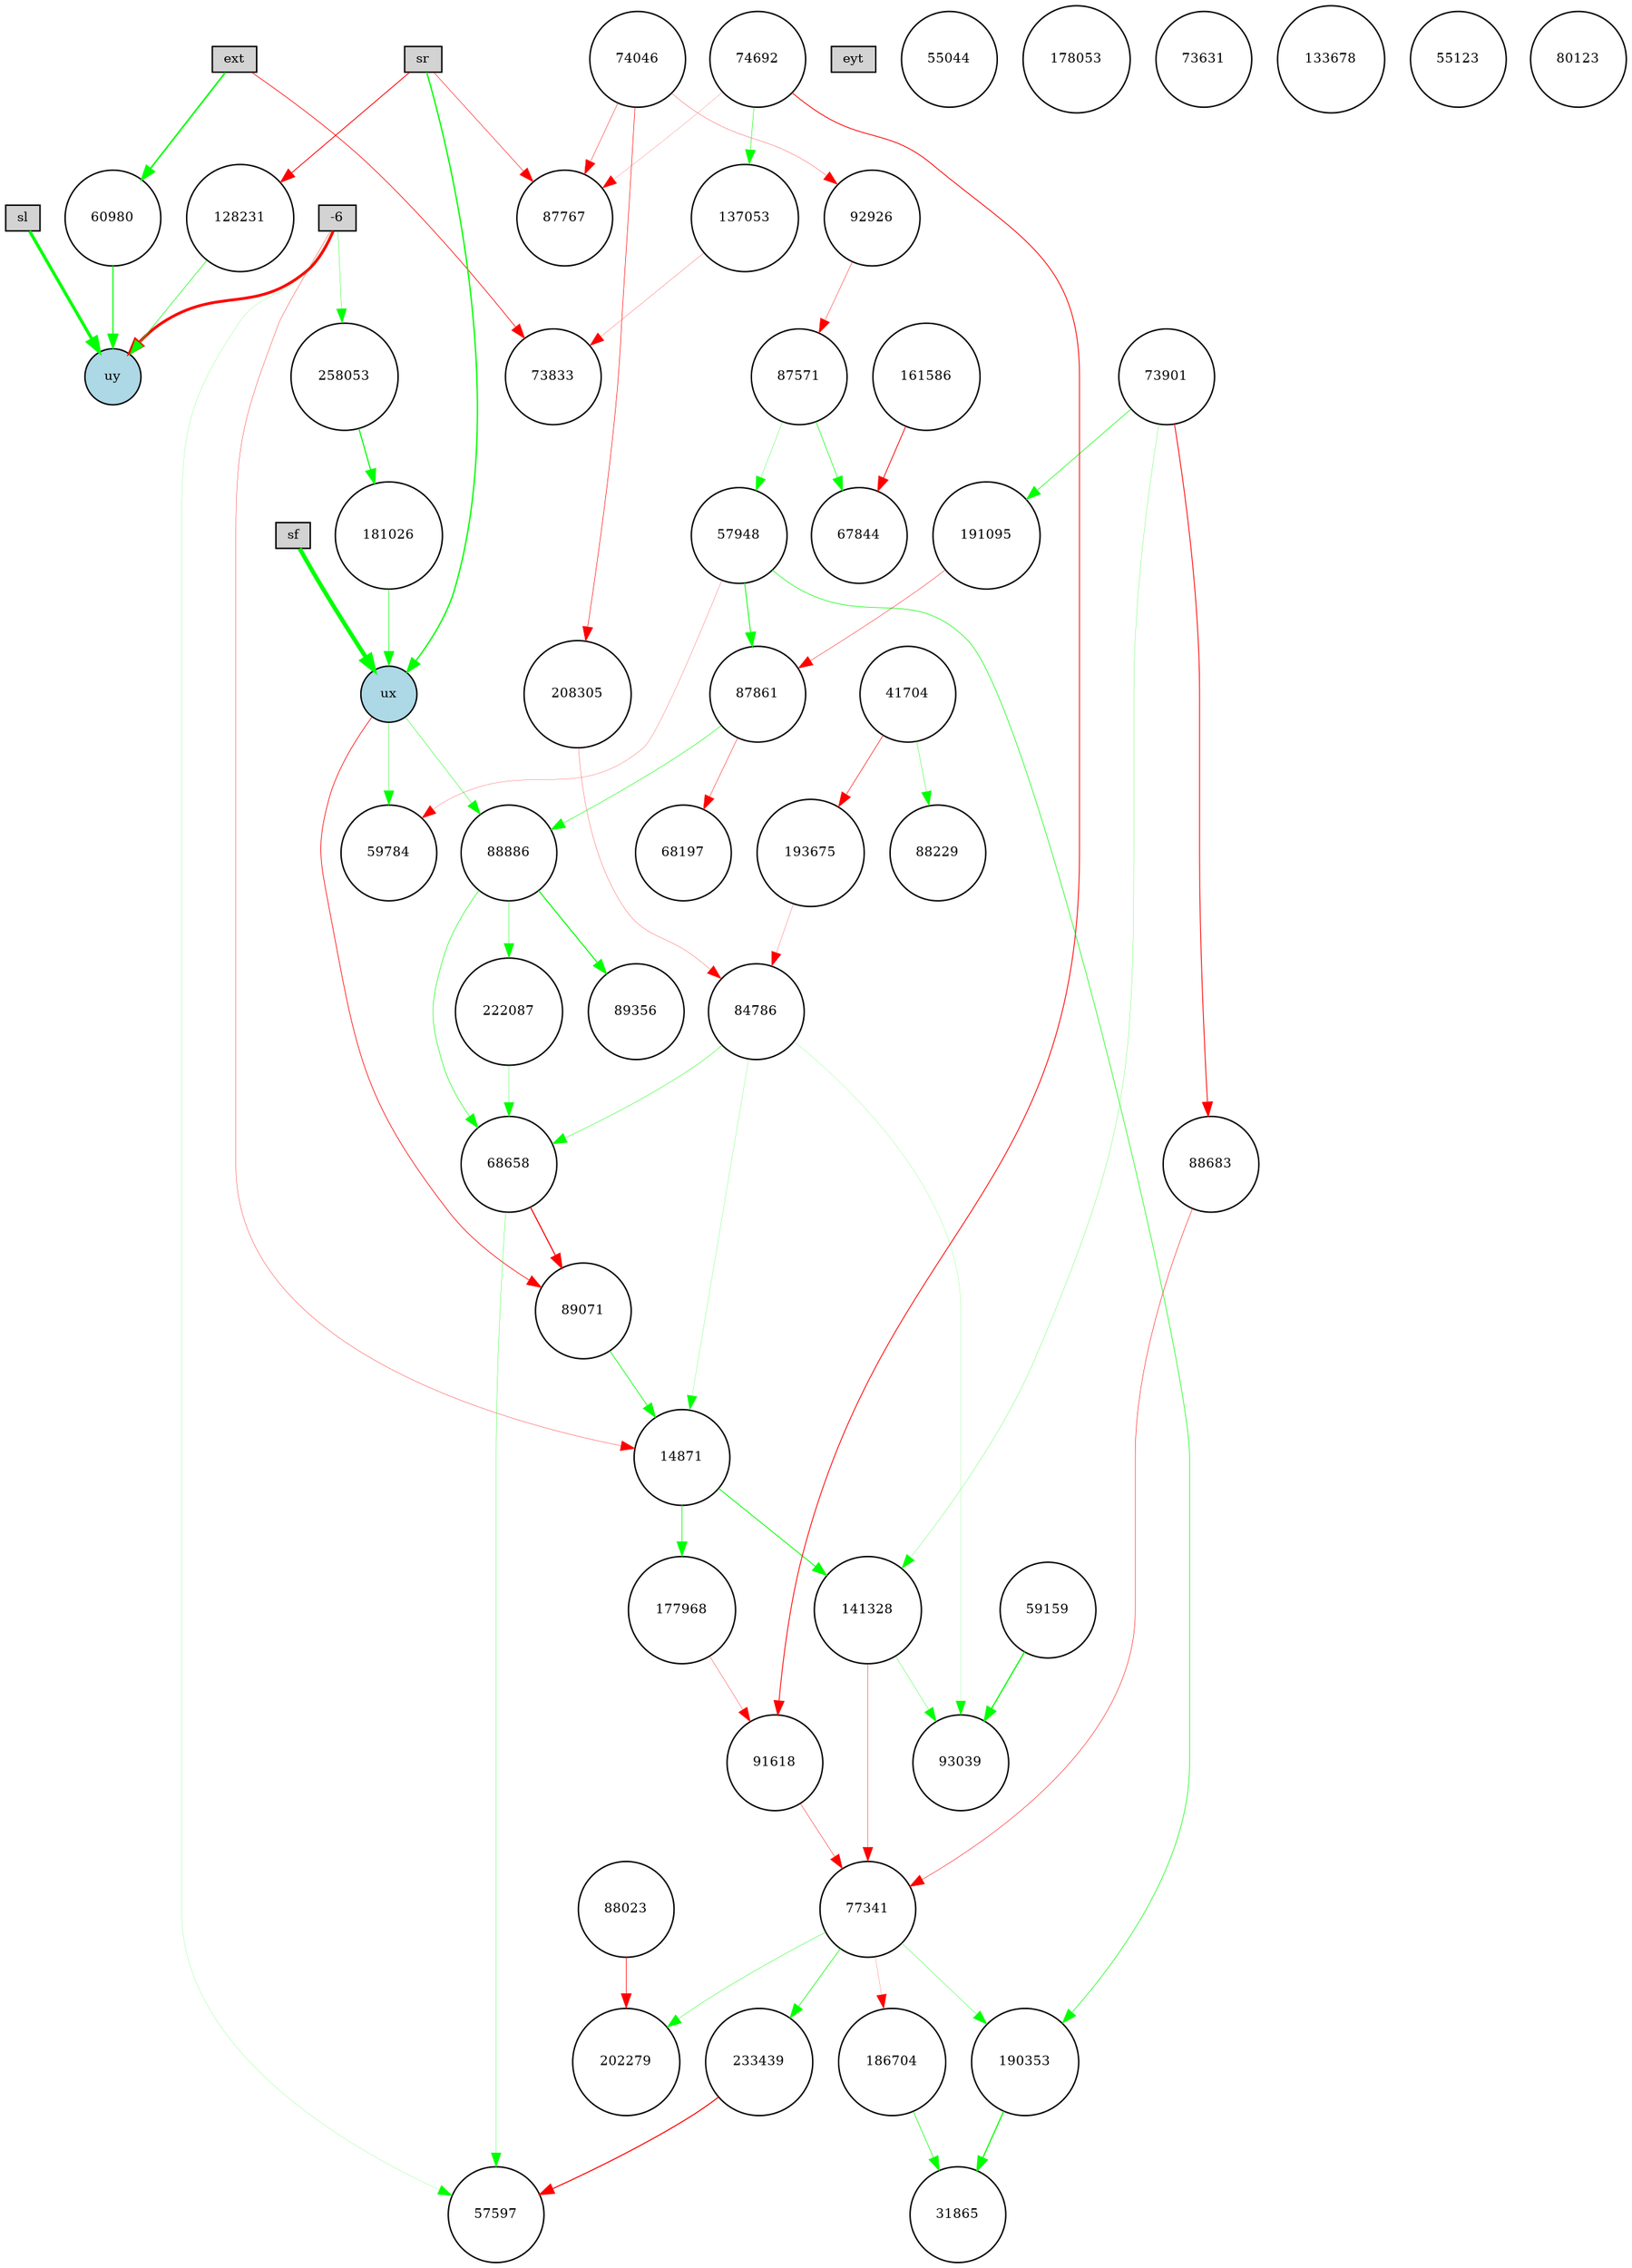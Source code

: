 digraph {
	node [fontsize=9 height=0.2 shape=circle width=0.2]
	ext [fillcolor=lightgray shape=box style=filled]
	eyt [fillcolor=lightgray shape=box style=filled]
	sf [fillcolor=lightgray shape=box style=filled]
	sl [fillcolor=lightgray shape=box style=filled]
	sr [fillcolor=lightgray shape=box style=filled]
	-6 [fillcolor=lightgray shape=box style=filled]
	ux [fillcolor=lightblue style=filled]
	uy [fillcolor=lightblue style=filled]
	55044 [fillcolor=white style=filled]
	178053 [fillcolor=white style=filled]
	67844 [fillcolor=white style=filled]
	222087 [fillcolor=white style=filled]
	59784 [fillcolor=white style=filled]
	258053 [fillcolor=white style=filled]
	193675 [fillcolor=white style=filled]
	89356 [fillcolor=white style=filled]
	141328 [fillcolor=white style=filled]
	190353 [fillcolor=white style=filled]
	87571 [fillcolor=white style=filled]
	14871 [fillcolor=white style=filled]
	59159 [fillcolor=white style=filled]
	77341 [fillcolor=white style=filled]
	73631 [fillcolor=white style=filled]
	181026 [fillcolor=white style=filled]
	88229 [fillcolor=white style=filled]
	202279 [fillcolor=white style=filled]
	73901 [fillcolor=white style=filled]
	133678 [fillcolor=white style=filled]
	177968 [fillcolor=white style=filled]
	208305 [fillcolor=white style=filled]
	161586 [fillcolor=white style=filled]
	68658 [fillcolor=white style=filled]
	60980 [fillcolor=white style=filled]
	87861 [fillcolor=white style=filled]
	88886 [fillcolor=white style=filled]
	84786 [fillcolor=white style=filled]
	74046 [fillcolor=white style=filled]
	74692 [fillcolor=white style=filled]
	186704 [fillcolor=white style=filled]
	55123 [fillcolor=white style=filled]
	88023 [fillcolor=white style=filled]
	87767 [fillcolor=white style=filled]
	57948 [fillcolor=white style=filled]
	137053 [fillcolor=white style=filled]
	233439 [fillcolor=white style=filled]
	91618 [fillcolor=white style=filled]
	68197 [fillcolor=white style=filled]
	128231 [fillcolor=white style=filled]
	41704 [fillcolor=white style=filled]
	73833 [fillcolor=white style=filled]
	88683 [fillcolor=white style=filled]
	93039 [fillcolor=white style=filled]
	89071 [fillcolor=white style=filled]
	191095 [fillcolor=white style=filled]
	31865 [fillcolor=white style=filled]
	80123 [fillcolor=white style=filled]
	57597 [fillcolor=white style=filled]
	92926 [fillcolor=white style=filled]
	84786 -> 93039 [color=green penwidth=0.10472527043169269 style=solid]
	233439 -> 57597 [color=red penwidth=0.735152233492099 style=solid]
	87571 -> 67844 [color=green penwidth=0.3978127495338484 style=solid]
	88683 -> 77341 [color=red penwidth=0.3083365608661655 style=solid]
	181026 -> ux [color=green penwidth=0.36903778254416486 style=solid]
	59159 -> 93039 [color=green penwidth=0.8513051897750914 style=solid]
	87571 -> 57948 [color=green penwidth=0.19207460482643762 style=solid]
	57948 -> 190353 [color=green penwidth=0.4157767325984396 style=solid]
	258053 -> 181026 [color=green penwidth=0.8024819130464028 style=solid]
	41704 -> 193675 [color=red penwidth=0.3795092961761606 style=solid]
	161586 -> 67844 [color=red penwidth=0.5570460187147029 style=solid]
	74046 -> 208305 [color=red penwidth=0.36134032469724897 style=solid]
	84786 -> 68658 [color=green penwidth=0.27253925500883597 style=solid]
	190353 -> 31865 [color=green penwidth=0.7955516808394628 style=solid]
	-6 -> uy [color=red penwidth=1.9646656017418793 style=solid]
	ext -> 60980 [color=green penwidth=1.108205995555225 style=solid]
	73901 -> 141328 [color=green penwidth=0.16211296168293182 style=solid]
	88886 -> 222087 [color=green penwidth=0.25460515795236116 style=solid]
	141328 -> 93039 [color=green penwidth=0.21017001384982953 style=solid]
	74692 -> 91618 [color=red penwidth=0.5855134109235539 style=solid]
	ux -> 59784 [color=green penwidth=0.23930467766283034 style=solid]
	74692 -> 137053 [color=green penwidth=0.3306044277683265 style=solid]
	14871 -> 177968 [color=green penwidth=0.4849478358509096 style=solid]
	87861 -> 88886 [color=green penwidth=0.33434810496937517 style=solid]
	137053 -> 73833 [color=red penwidth=0.15318622114324582 style=solid]
	60980 -> uy [color=green penwidth=0.8161397594105593 style=solid]
	-6 -> 14871 [color=red penwidth=0.21615796889134925 style=solid]
	191095 -> 87861 [color=red penwidth=0.2665618002298531 style=solid]
	87861 -> 68197 [color=red penwidth=0.27552742376403616 style=solid]
	74046 -> 92926 [color=red penwidth=0.18759926477632 style=solid]
	ext -> 73833 [color=red penwidth=0.45987642382570026 style=solid]
	sr -> ux [color=green penwidth=0.9374465819907415 style=solid]
	77341 -> 233439 [color=green penwidth=0.44695499724630705 style=solid]
	89071 -> 14871 [color=green penwidth=0.4893851441724866 style=solid]
	68658 -> 89071 [color=red penwidth=0.7611548064983368 style=solid]
	88886 -> 89356 [color=green penwidth=0.7533338249299183 style=solid]
	74046 -> 87767 [color=red penwidth=0.2588480023147041 style=solid]
	177968 -> 91618 [color=red penwidth=0.21049852865870824 style=solid]
	57948 -> 87861 [color=green penwidth=0.5936207676249428 style=solid]
	186704 -> 31865 [color=green penwidth=0.4110529336136193 style=solid]
	92926 -> 87571 [color=red penwidth=0.25184966867570174 style=solid]
	77341 -> 186704 [color=red penwidth=0.1253273769290271 style=solid]
	208305 -> 84786 [color=red penwidth=0.17165493875846588 style=solid]
	ux -> 88886 [color=green penwidth=0.277164294994795 style=solid]
	73901 -> 191095 [color=green penwidth=0.41303304341803393 style=solid]
	128231 -> uy [color=green penwidth=0.4019643802584991 style=solid]
	141328 -> 77341 [color=red penwidth=0.2528792211155795 style=solid]
	222087 -> 68658 [color=green penwidth=0.1926344299015929 style=solid]
	sr -> 128231 [color=red penwidth=0.5946259947514771 style=solid]
	74692 -> 87767 [color=red penwidth=0.11442025616395732 style=solid]
	sl -> uy [color=green penwidth=2.1733944262962774 style=solid]
	84786 -> 14871 [color=green penwidth=0.13698490724496748 style=solid]
	77341 -> 190353 [color=green penwidth=0.23027249929316332 style=solid]
	14871 -> 141328 [color=green penwidth=0.5880942971777238 style=solid]
	ux -> 89071 [color=red penwidth=0.4544981646702786 style=solid]
	57948 -> 59784 [color=red penwidth=0.1503879778612125 style=solid]
	-6 -> 258053 [color=green penwidth=0.231753877532156 style=solid]
	77341 -> 202279 [color=green penwidth=0.25567327105307325 style=solid]
	193675 -> 84786 [color=red penwidth=0.150658538314362 style=solid]
	41704 -> 88229 [color=green penwidth=0.2468405649210428 style=solid]
	sr -> 87767 [color=red penwidth=0.3300055779712907 style=solid]
	91618 -> 77341 [color=red penwidth=0.2693148384676828 style=solid]
	-6 -> 57597 [color=green penwidth=0.10965730931028622 style=solid]
	sf -> ux [color=green penwidth=2.9299926574365798 style=solid]
	88023 -> 202279 [color=red penwidth=0.40985288237232664 style=solid]
	68658 -> 57597 [color=green penwidth=0.21224505359738527 style=solid]
	88886 -> 68658 [color=green penwidth=0.3674737907594141 style=solid]
	73901 -> 88683 [color=red penwidth=0.5823031144108195 style=solid]
}
